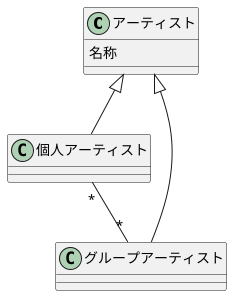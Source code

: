 @startuml

class アーティスト {
  名称
}

class 個人アーティスト {
}

class グループアーティスト {
}

アーティスト <|-- 個人アーティスト
アーティスト <|-- グループアーティスト
個人アーティスト "*"--"*" グループアーティスト

@enduml
